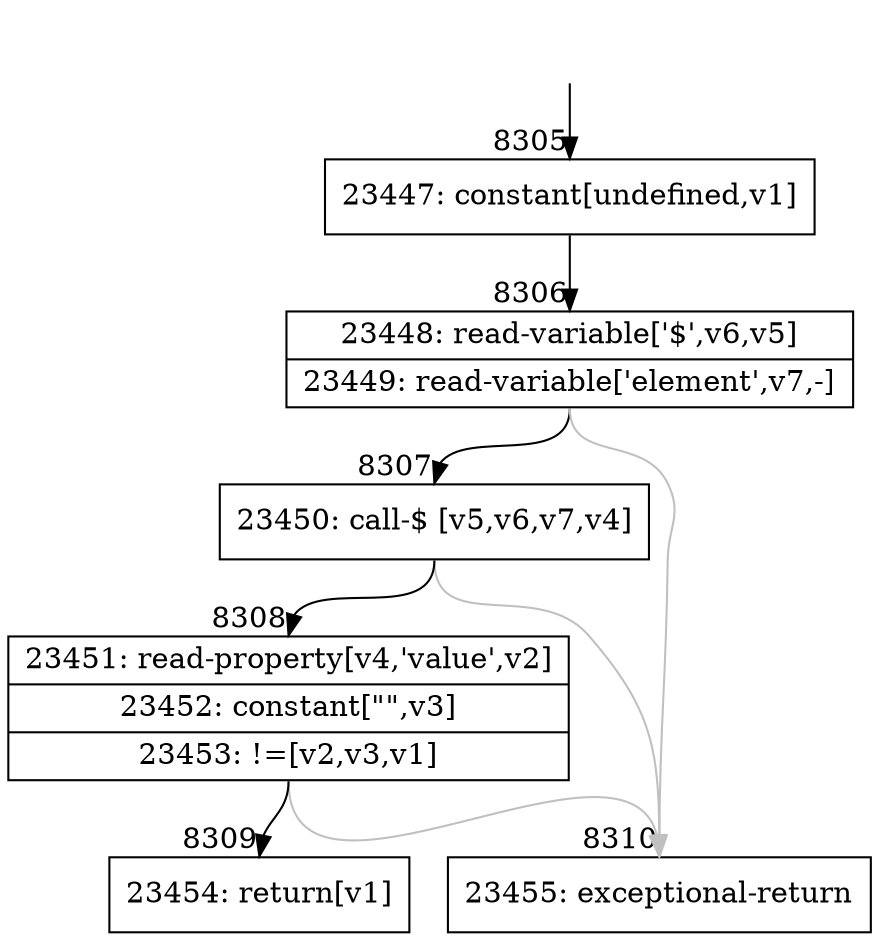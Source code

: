 digraph {
rankdir="TD"
BB_entry615[shape=none,label=""];
BB_entry615 -> BB8305 [tailport=s, headport=n, headlabel="    8305"]
BB8305 [shape=record label="{23447: constant[undefined,v1]}" ] 
BB8305 -> BB8306 [tailport=s, headport=n, headlabel="      8306"]
BB8306 [shape=record label="{23448: read-variable['$',v6,v5]|23449: read-variable['element',v7,-]}" ] 
BB8306 -> BB8307 [tailport=s, headport=n, headlabel="      8307"]
BB8306 -> BB8310 [tailport=s, headport=n, color=gray, headlabel="      8310"]
BB8307 [shape=record label="{23450: call-$ [v5,v6,v7,v4]}" ] 
BB8307 -> BB8308 [tailport=s, headport=n, headlabel="      8308"]
BB8307 -> BB8310 [tailport=s, headport=n, color=gray]
BB8308 [shape=record label="{23451: read-property[v4,'value',v2]|23452: constant[\"\",v3]|23453: !=[v2,v3,v1]}" ] 
BB8308 -> BB8309 [tailport=s, headport=n, headlabel="      8309"]
BB8308 -> BB8310 [tailport=s, headport=n, color=gray]
BB8309 [shape=record label="{23454: return[v1]}" ] 
BB8310 [shape=record label="{23455: exceptional-return}" ] 
//#$~ 6433
}
